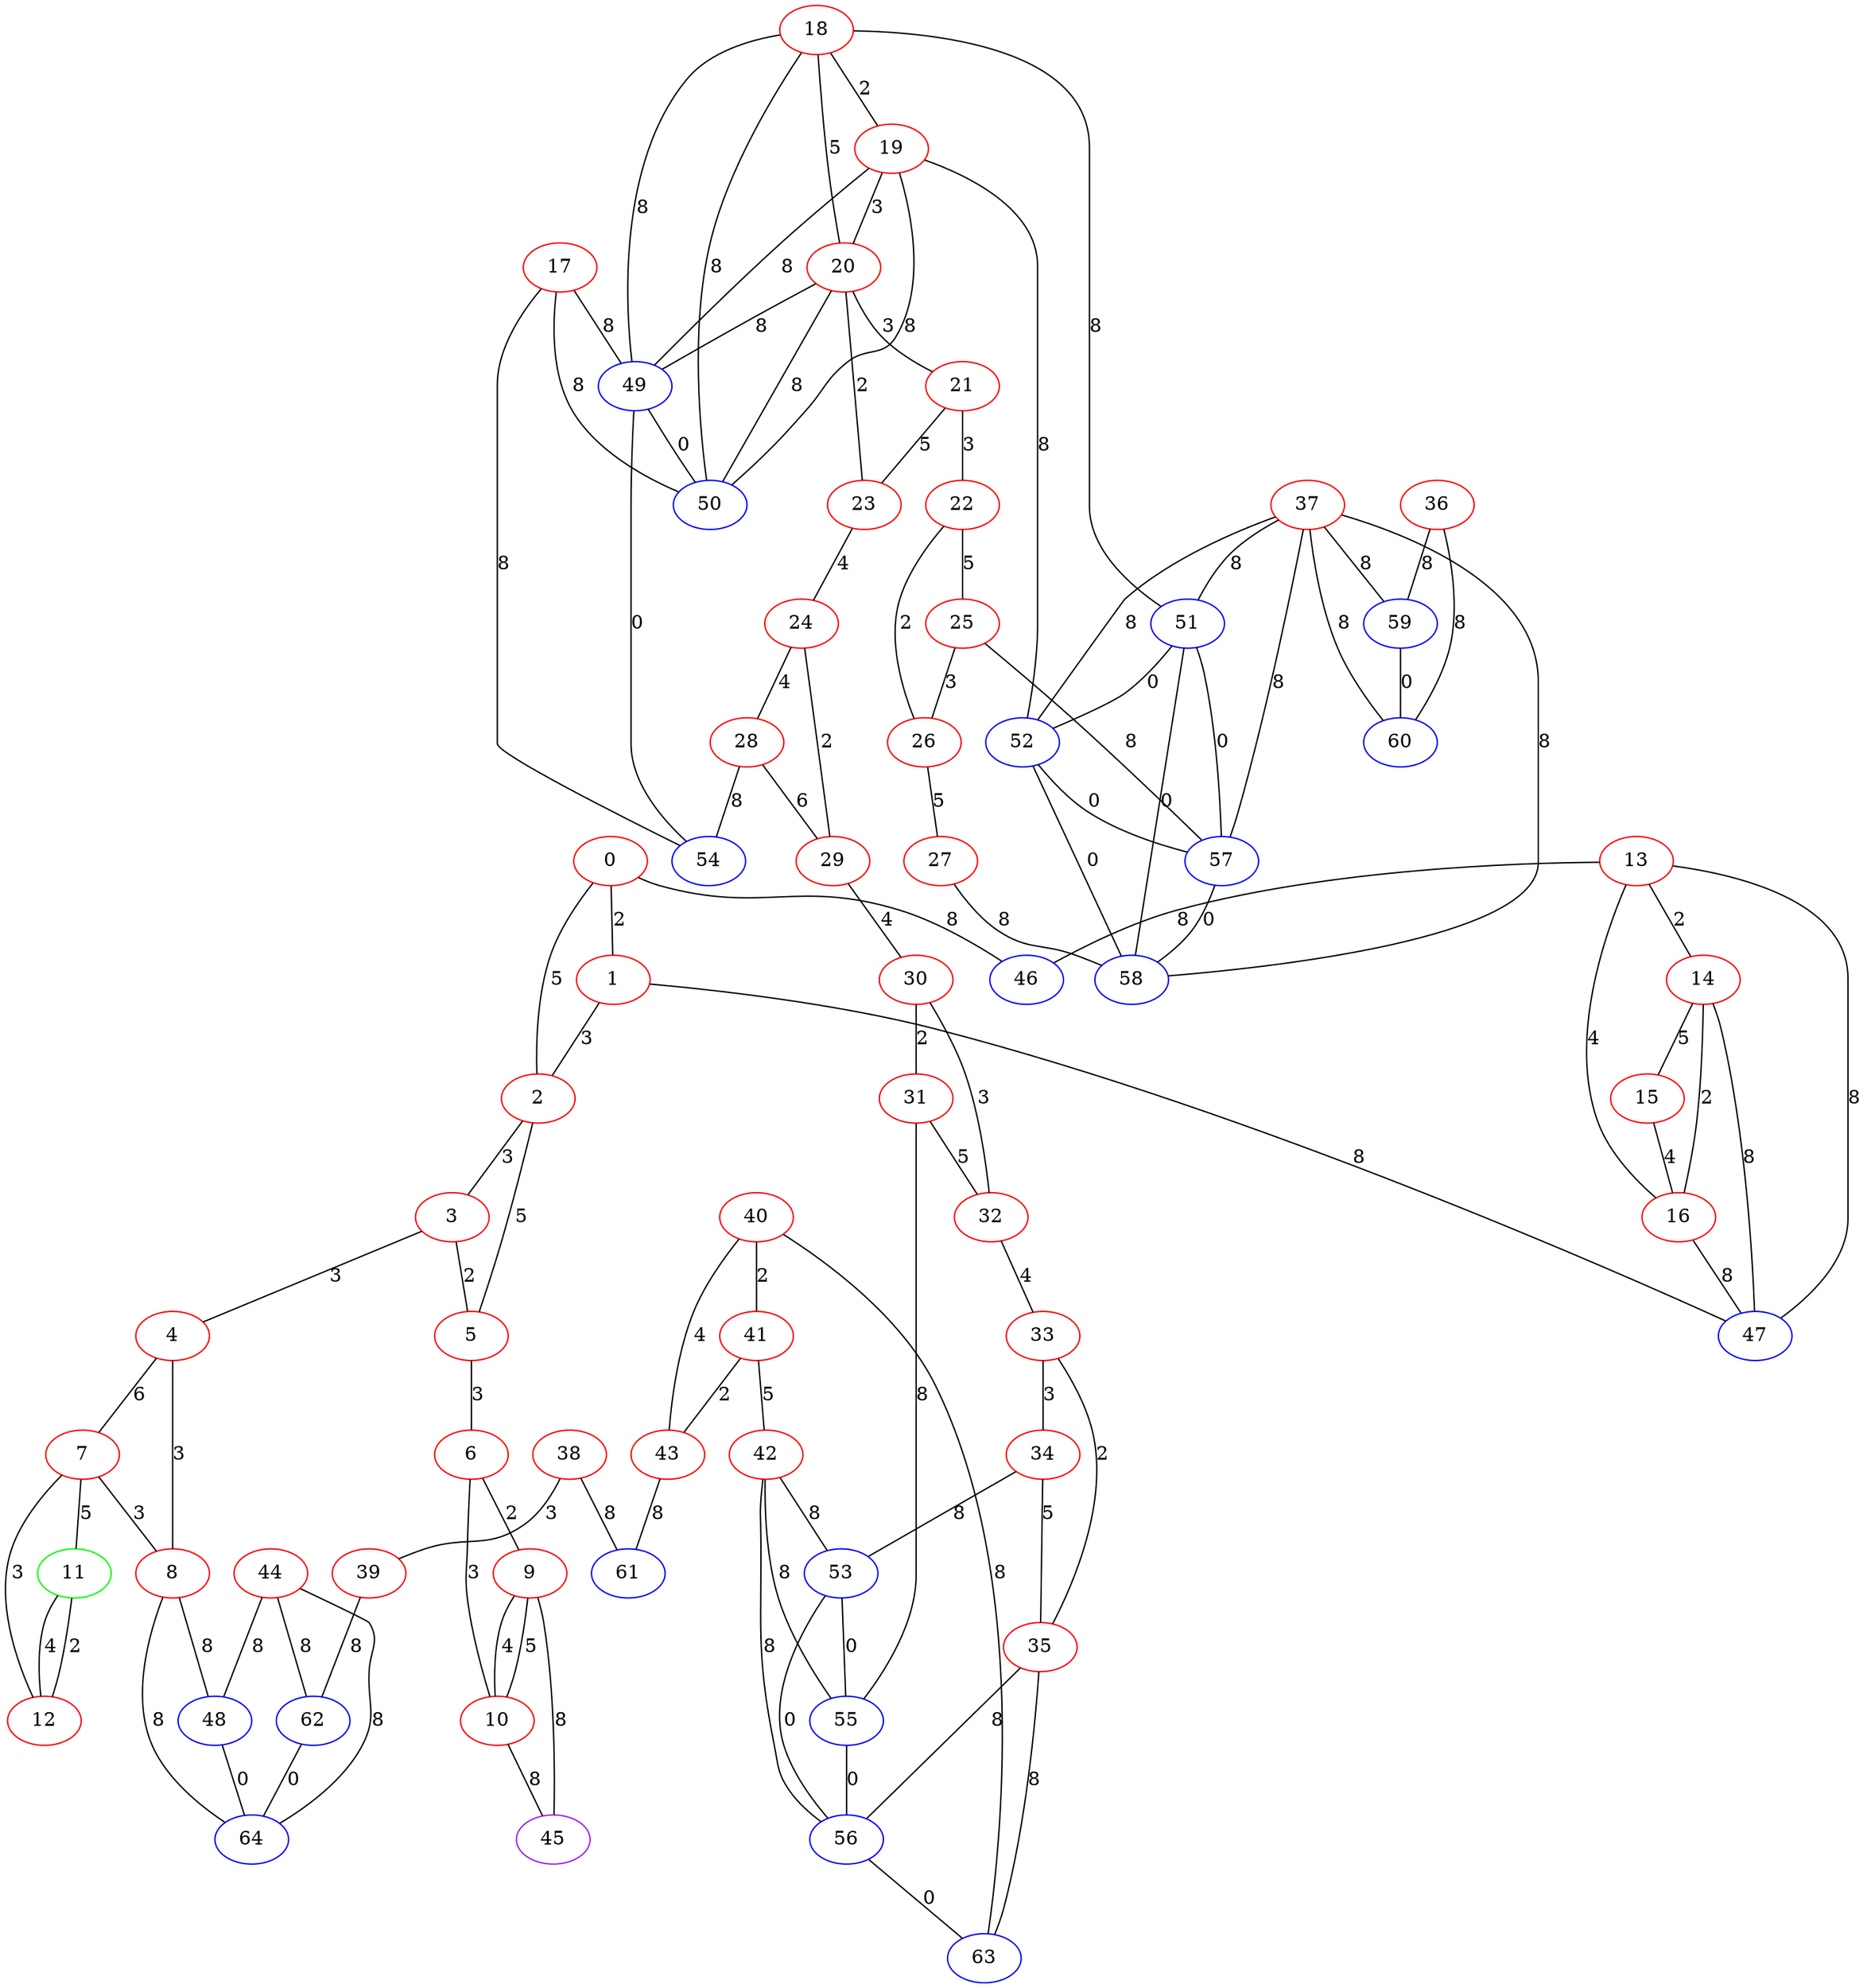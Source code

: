 graph "" {
0 [color=red, weight=1];
1 [color=red, weight=1];
2 [color=red, weight=1];
3 [color=red, weight=1];
4 [color=red, weight=1];
5 [color=red, weight=1];
6 [color=red, weight=1];
7 [color=red, weight=1];
8 [color=red, weight=1];
9 [color=red, weight=1];
10 [color=red, weight=1];
11 [color=green, weight=2];
12 [color=red, weight=1];
13 [color=red, weight=1];
14 [color=red, weight=1];
15 [color=red, weight=1];
16 [color=red, weight=1];
17 [color=red, weight=1];
18 [color=red, weight=1];
19 [color=red, weight=1];
20 [color=red, weight=1];
21 [color=red, weight=1];
22 [color=red, weight=1];
23 [color=red, weight=1];
24 [color=red, weight=1];
25 [color=red, weight=1];
26 [color=red, weight=1];
27 [color=red, weight=1];
28 [color=red, weight=1];
29 [color=red, weight=1];
30 [color=red, weight=1];
31 [color=red, weight=1];
32 [color=red, weight=1];
33 [color=red, weight=1];
34 [color=red, weight=1];
35 [color=red, weight=1];
36 [color=red, weight=1];
37 [color=red, weight=1];
38 [color=red, weight=1];
39 [color=red, weight=1];
40 [color=red, weight=1];
41 [color=red, weight=1];
42 [color=red, weight=1];
43 [color=red, weight=1];
44 [color=red, weight=1];
45 [color=purple, weight=4];
46 [color=blue, weight=3];
47 [color=blue, weight=3];
48 [color=blue, weight=3];
49 [color=blue, weight=3];
50 [color=blue, weight=3];
51 [color=blue, weight=3];
52 [color=blue, weight=3];
53 [color=blue, weight=3];
54 [color=blue, weight=3];
55 [color=blue, weight=3];
56 [color=blue, weight=3];
57 [color=blue, weight=3];
58 [color=blue, weight=3];
59 [color=blue, weight=3];
60 [color=blue, weight=3];
61 [color=blue, weight=3];
62 [color=blue, weight=3];
63 [color=blue, weight=3];
64 [color=blue, weight=3];
0 -- 1  [key=0, label=2];
0 -- 2  [key=0, label=5];
0 -- 46  [key=0, label=8];
1 -- 2  [key=0, label=3];
1 -- 47  [key=0, label=8];
2 -- 3  [key=0, label=3];
2 -- 5  [key=0, label=5];
3 -- 4  [key=0, label=3];
3 -- 5  [key=0, label=2];
4 -- 8  [key=0, label=3];
4 -- 7  [key=0, label=6];
5 -- 6  [key=0, label=3];
6 -- 9  [key=0, label=2];
6 -- 10  [key=0, label=3];
7 -- 8  [key=0, label=3];
7 -- 11  [key=0, label=5];
7 -- 12  [key=0, label=3];
8 -- 48  [key=0, label=8];
8 -- 64  [key=0, label=8];
9 -- 10  [key=0, label=4];
9 -- 10  [key=1, label=5];
9 -- 45  [key=0, label=8];
10 -- 45  [key=0, label=8];
11 -- 12  [key=0, label=2];
11 -- 12  [key=1, label=4];
13 -- 16  [key=0, label=4];
13 -- 46  [key=0, label=8];
13 -- 14  [key=0, label=2];
13 -- 47  [key=0, label=8];
14 -- 16  [key=0, label=2];
14 -- 47  [key=0, label=8];
14 -- 15  [key=0, label=5];
15 -- 16  [key=0, label=4];
16 -- 47  [key=0, label=8];
17 -- 49  [key=0, label=8];
17 -- 50  [key=0, label=8];
17 -- 54  [key=0, label=8];
18 -- 49  [key=0, label=8];
18 -- 50  [key=0, label=8];
18 -- 19  [key=0, label=2];
18 -- 20  [key=0, label=5];
18 -- 51  [key=0, label=8];
19 -- 49  [key=0, label=8];
19 -- 20  [key=0, label=3];
19 -- 50  [key=0, label=8];
19 -- 52  [key=0, label=8];
20 -- 49  [key=0, label=8];
20 -- 50  [key=0, label=8];
20 -- 21  [key=0, label=3];
20 -- 23  [key=0, label=2];
21 -- 22  [key=0, label=3];
21 -- 23  [key=0, label=5];
22 -- 25  [key=0, label=5];
22 -- 26  [key=0, label=2];
23 -- 24  [key=0, label=4];
24 -- 28  [key=0, label=4];
24 -- 29  [key=0, label=2];
25 -- 57  [key=0, label=8];
25 -- 26  [key=0, label=3];
26 -- 27  [key=0, label=5];
27 -- 58  [key=0, label=8];
28 -- 29  [key=0, label=6];
28 -- 54  [key=0, label=8];
29 -- 30  [key=0, label=4];
30 -- 32  [key=0, label=3];
30 -- 31  [key=0, label=2];
31 -- 32  [key=0, label=5];
31 -- 55  [key=0, label=8];
32 -- 33  [key=0, label=4];
33 -- 34  [key=0, label=3];
33 -- 35  [key=0, label=2];
34 -- 35  [key=0, label=5];
34 -- 53  [key=0, label=8];
35 -- 56  [key=0, label=8];
35 -- 63  [key=0, label=8];
36 -- 59  [key=0, label=8];
36 -- 60  [key=0, label=8];
37 -- 51  [key=0, label=8];
37 -- 52  [key=0, label=8];
37 -- 57  [key=0, label=8];
37 -- 58  [key=0, label=8];
37 -- 59  [key=0, label=8];
37 -- 60  [key=0, label=8];
38 -- 61  [key=0, label=8];
38 -- 39  [key=0, label=3];
39 -- 62  [key=0, label=8];
40 -- 41  [key=0, label=2];
40 -- 43  [key=0, label=4];
40 -- 63  [key=0, label=8];
41 -- 42  [key=0, label=5];
41 -- 43  [key=0, label=2];
42 -- 56  [key=0, label=8];
42 -- 53  [key=0, label=8];
42 -- 55  [key=0, label=8];
43 -- 61  [key=0, label=8];
44 -- 64  [key=0, label=8];
44 -- 48  [key=0, label=8];
44 -- 62  [key=0, label=8];
48 -- 64  [key=0, label=0];
49 -- 50  [key=0, label=0];
49 -- 54  [key=0, label=0];
51 -- 57  [key=0, label=0];
51 -- 52  [key=0, label=0];
51 -- 58  [key=0, label=0];
52 -- 58  [key=0, label=0];
52 -- 57  [key=0, label=0];
53 -- 56  [key=0, label=0];
53 -- 55  [key=0, label=0];
55 -- 56  [key=0, label=0];
56 -- 63  [key=0, label=0];
57 -- 58  [key=0, label=0];
59 -- 60  [key=0, label=0];
62 -- 64  [key=0, label=0];
}
